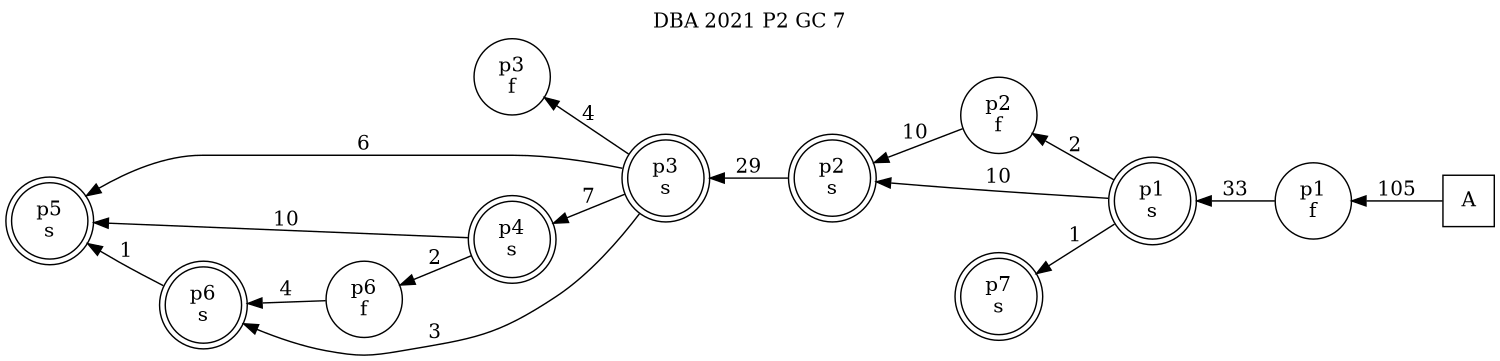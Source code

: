 digraph DBA_2021_P2_GC_7_GOOD {
labelloc="tl"
label= " DBA 2021 P2 GC 7 "
rankdir="RL";
graph [ size=" 10 , 10 !"]

"A" [shape="square" label="A"]
"p1_f" [shape="circle" label="p1
f"]
"p1_s" [shape="doublecircle" label="p1
s"]
"p2_f" [shape="circle" label="p2
f"]
"p2_s" [shape="doublecircle" label="p2
s"]
"p3_s" [shape="doublecircle" label="p3
s"]
"p3_f" [shape="circle" label="p3
f"]
"p4_s" [shape="doublecircle" label="p4
s"]
"p5_s" [shape="doublecircle" label="p5
s"]
"p6_f" [shape="circle" label="p6
f"]
"p6_s" [shape="doublecircle" label="p6
s"]
"p7_s" [shape="doublecircle" label="p7
s"]
"A" -> "p1_f" [ label=105]
"p1_f" -> "p1_s" [ label=33]
"p1_s" -> "p2_f" [ label=2]
"p1_s" -> "p2_s" [ label=10]
"p1_s" -> "p7_s" [ label=1]
"p2_f" -> "p2_s" [ label=10]
"p2_s" -> "p3_s" [ label=29]
"p3_s" -> "p3_f" [ label=4]
"p3_s" -> "p4_s" [ label=7]
"p3_s" -> "p5_s" [ label=6]
"p3_s" -> "p6_s" [ label=3]
"p4_s" -> "p5_s" [ label=10]
"p4_s" -> "p6_f" [ label=2]
"p6_f" -> "p6_s" [ label=4]
"p6_s" -> "p5_s" [ label=1]
}
